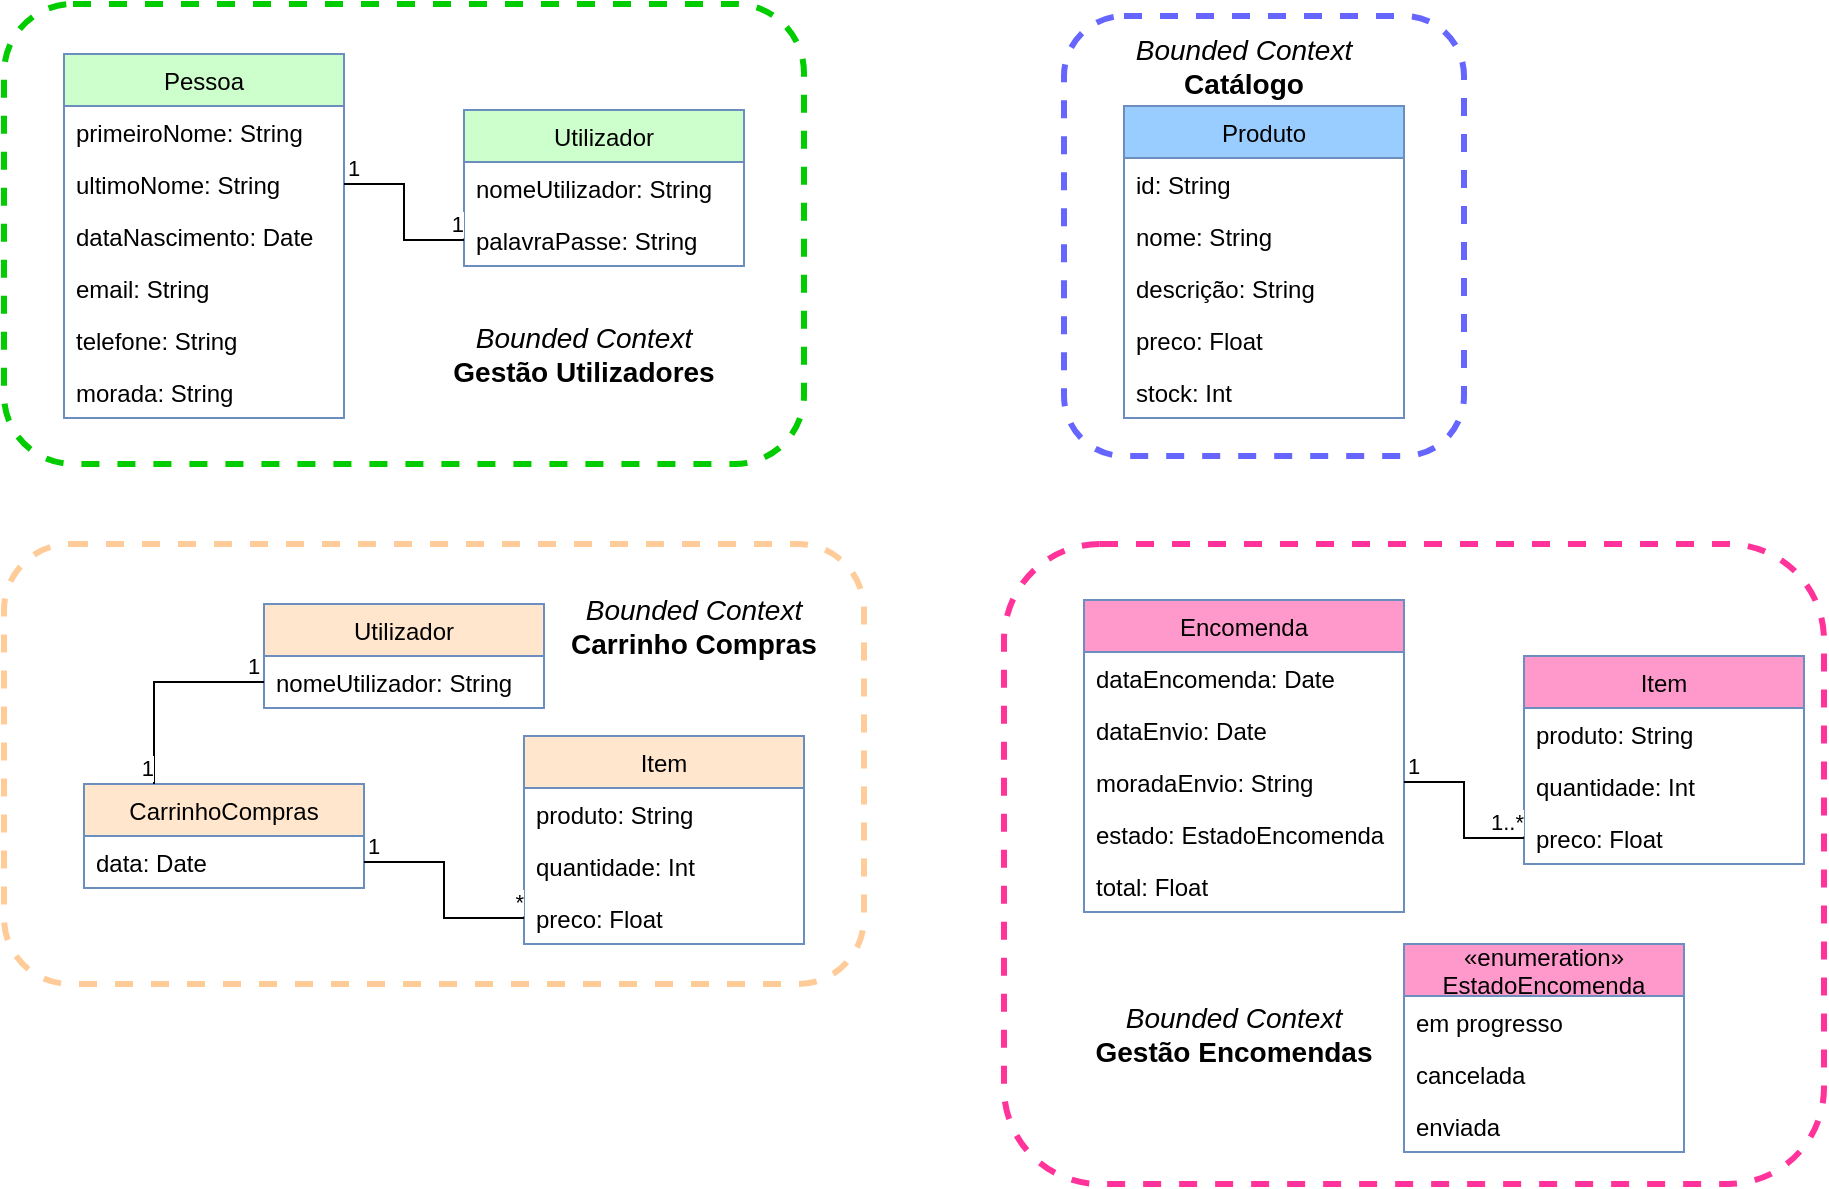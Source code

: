 <mxfile version="16.2.3" type="device"><diagram id="HAWW4lPJJBmsApdbgILV" name="Page-1"><mxGraphModel dx="2272" dy="766" grid="1" gridSize="10" guides="1" tooltips="1" connect="1" arrows="1" fold="1" page="1" pageScale="1" pageWidth="850" pageHeight="1100" math="0" shadow="0"><root><mxCell id="0"/><mxCell id="1" parent="0"/><mxCell id="EcJukMezjlLWtFQH1p5A-24" value="" style="rounded=1;whiteSpace=wrap;html=1;dashed=1;strokeColor=#FF3399;strokeWidth=3;" vertex="1" parent="1"><mxGeometry x="20" y="350" width="410" height="320" as="geometry"/></mxCell><mxCell id="EcJukMezjlLWtFQH1p5A-23" value="" style="rounded=1;whiteSpace=wrap;html=1;dashed=1;strokeColor=#6666FF;strokeWidth=3;" vertex="1" parent="1"><mxGeometry x="50" y="86" width="200" height="220" as="geometry"/></mxCell><mxCell id="EcJukMezjlLWtFQH1p5A-9" value="" style="rounded=1;whiteSpace=wrap;html=1;dashed=1;strokeColor=#FFCC99;strokeWidth=3;" vertex="1" parent="1"><mxGeometry x="-480" y="350" width="430" height="220" as="geometry"/></mxCell><mxCell id="EcJukMezjlLWtFQH1p5A-1" value="" style="rounded=1;whiteSpace=wrap;html=1;strokeWidth=3;strokeColor=#00CC00;dashed=1;" vertex="1" parent="1"><mxGeometry x="-480" y="80" width="400" height="230" as="geometry"/></mxCell><mxCell id="piY6pBY2zMIQ022k2JIe-1" value="Produto" style="swimlane;fontStyle=0;childLayout=stackLayout;horizontal=1;startSize=26;fillColor=#99CCFF;horizontalStack=0;resizeParent=1;resizeParentMax=0;resizeLast=0;collapsible=1;marginBottom=0;strokeColor=#6c8ebf;" parent="1" vertex="1"><mxGeometry x="80" y="131" width="140" height="156" as="geometry"/></mxCell><mxCell id="EcJukMezjlLWtFQH1p5A-21" value="id: String" style="text;strokeColor=none;fillColor=none;align=left;verticalAlign=top;spacingLeft=4;spacingRight=4;overflow=hidden;rotatable=0;points=[[0,0.5],[1,0.5]];portConstraint=eastwest;dashed=1;" vertex="1" parent="piY6pBY2zMIQ022k2JIe-1"><mxGeometry y="26" width="140" height="26" as="geometry"/></mxCell><mxCell id="piY6pBY2zMIQ022k2JIe-3" value="nome: String" style="text;strokeColor=none;fillColor=none;align=left;verticalAlign=top;spacingLeft=4;spacingRight=4;overflow=hidden;rotatable=0;points=[[0,0.5],[1,0.5]];portConstraint=eastwest;" parent="piY6pBY2zMIQ022k2JIe-1" vertex="1"><mxGeometry y="52" width="140" height="26" as="geometry"/></mxCell><mxCell id="piY6pBY2zMIQ022k2JIe-4" value="descrição: String" style="text;strokeColor=none;fillColor=none;align=left;verticalAlign=top;spacingLeft=4;spacingRight=4;overflow=hidden;rotatable=0;points=[[0,0.5],[1,0.5]];portConstraint=eastwest;" parent="piY6pBY2zMIQ022k2JIe-1" vertex="1"><mxGeometry y="78" width="140" height="26" as="geometry"/></mxCell><mxCell id="piY6pBY2zMIQ022k2JIe-20" value="preco: Float" style="text;strokeColor=none;fillColor=none;align=left;verticalAlign=top;spacingLeft=4;spacingRight=4;overflow=hidden;rotatable=0;points=[[0,0.5],[1,0.5]];portConstraint=eastwest;" parent="piY6pBY2zMIQ022k2JIe-1" vertex="1"><mxGeometry y="104" width="140" height="26" as="geometry"/></mxCell><mxCell id="piY6pBY2zMIQ022k2JIe-40" value="stock: Int" style="text;strokeColor=none;fillColor=none;align=left;verticalAlign=top;spacingLeft=4;spacingRight=4;overflow=hidden;rotatable=0;points=[[0,0.5],[1,0.5]];portConstraint=eastwest;" parent="piY6pBY2zMIQ022k2JIe-1" vertex="1"><mxGeometry y="130" width="140" height="26" as="geometry"/></mxCell><mxCell id="piY6pBY2zMIQ022k2JIe-5" value="Utilizador" style="swimlane;fontStyle=0;childLayout=stackLayout;horizontal=1;startSize=26;fillColor=#CCFFCC;horizontalStack=0;resizeParent=1;resizeParentMax=0;resizeLast=0;collapsible=1;marginBottom=0;strokeColor=#6c8ebf;" parent="1" vertex="1"><mxGeometry x="-250" y="133" width="140" height="78" as="geometry"/></mxCell><mxCell id="piY6pBY2zMIQ022k2JIe-7" value="nomeUtilizador: String" style="text;strokeColor=none;fillColor=none;align=left;verticalAlign=top;spacingLeft=4;spacingRight=4;overflow=hidden;rotatable=0;points=[[0,0.5],[1,0.5]];portConstraint=eastwest;" parent="piY6pBY2zMIQ022k2JIe-5" vertex="1"><mxGeometry y="26" width="140" height="26" as="geometry"/></mxCell><mxCell id="piY6pBY2zMIQ022k2JIe-8" value="palavraPasse: String" style="text;strokeColor=none;fillColor=none;align=left;verticalAlign=top;spacingLeft=4;spacingRight=4;overflow=hidden;rotatable=0;points=[[0,0.5],[1,0.5]];portConstraint=eastwest;" parent="piY6pBY2zMIQ022k2JIe-5" vertex="1"><mxGeometry y="52" width="140" height="26" as="geometry"/></mxCell><mxCell id="piY6pBY2zMIQ022k2JIe-9" value="Pessoa" style="swimlane;fontStyle=0;childLayout=stackLayout;horizontal=1;startSize=26;fillColor=#CCFFCC;horizontalStack=0;resizeParent=1;resizeParentMax=0;resizeLast=0;collapsible=1;marginBottom=0;strokeColor=#6c8ebf;" parent="1" vertex="1"><mxGeometry x="-450" y="105" width="140" height="182" as="geometry"/></mxCell><mxCell id="piY6pBY2zMIQ022k2JIe-10" value="primeiroNome: String" style="text;strokeColor=none;fillColor=none;align=left;verticalAlign=top;spacingLeft=4;spacingRight=4;overflow=hidden;rotatable=0;points=[[0,0.5],[1,0.5]];portConstraint=eastwest;" parent="piY6pBY2zMIQ022k2JIe-9" vertex="1"><mxGeometry y="26" width="140" height="26" as="geometry"/></mxCell><mxCell id="piY6pBY2zMIQ022k2JIe-11" value="ultimoNome: String" style="text;strokeColor=none;fillColor=none;align=left;verticalAlign=top;spacingLeft=4;spacingRight=4;overflow=hidden;rotatable=0;points=[[0,0.5],[1,0.5]];portConstraint=eastwest;" parent="piY6pBY2zMIQ022k2JIe-9" vertex="1"><mxGeometry y="52" width="140" height="26" as="geometry"/></mxCell><mxCell id="piY6pBY2zMIQ022k2JIe-13" value="dataNascimento: Date" style="text;strokeColor=none;fillColor=none;align=left;verticalAlign=top;spacingLeft=4;spacingRight=4;overflow=hidden;rotatable=0;points=[[0,0.5],[1,0.5]];portConstraint=eastwest;" parent="piY6pBY2zMIQ022k2JIe-9" vertex="1"><mxGeometry y="78" width="140" height="26" as="geometry"/></mxCell><mxCell id="piY6pBY2zMIQ022k2JIe-12" value="email: String" style="text;strokeColor=none;fillColor=none;align=left;verticalAlign=top;spacingLeft=4;spacingRight=4;overflow=hidden;rotatable=0;points=[[0,0.5],[1,0.5]];portConstraint=eastwest;" parent="piY6pBY2zMIQ022k2JIe-9" vertex="1"><mxGeometry y="104" width="140" height="26" as="geometry"/></mxCell><mxCell id="piY6pBY2zMIQ022k2JIe-37" value="telefone: String" style="text;strokeColor=none;fillColor=none;align=left;verticalAlign=top;spacingLeft=4;spacingRight=4;overflow=hidden;rotatable=0;points=[[0,0.5],[1,0.5]];portConstraint=eastwest;" parent="piY6pBY2zMIQ022k2JIe-9" vertex="1"><mxGeometry y="130" width="140" height="26" as="geometry"/></mxCell><mxCell id="piY6pBY2zMIQ022k2JIe-19" value="morada: String" style="text;strokeColor=none;fillColor=none;align=left;verticalAlign=top;spacingLeft=4;spacingRight=4;overflow=hidden;rotatable=0;points=[[0,0.5],[1,0.5]];portConstraint=eastwest;" parent="piY6pBY2zMIQ022k2JIe-9" vertex="1"><mxGeometry y="156" width="140" height="26" as="geometry"/></mxCell><mxCell id="piY6pBY2zMIQ022k2JIe-21" value="CarrinhoCompras" style="swimlane;fontStyle=0;childLayout=stackLayout;horizontal=1;startSize=26;fillColor=#FFE6CC;horizontalStack=0;resizeParent=1;resizeParentMax=0;resizeLast=0;collapsible=1;marginBottom=0;strokeColor=#6c8ebf;" parent="1" vertex="1"><mxGeometry x="-440" y="470" width="140" height="52" as="geometry"/></mxCell><mxCell id="piY6pBY2zMIQ022k2JIe-22" value="data: Date" style="text;strokeColor=none;fillColor=none;align=left;verticalAlign=top;spacingLeft=4;spacingRight=4;overflow=hidden;rotatable=0;points=[[0,0.5],[1,0.5]];portConstraint=eastwest;" parent="piY6pBY2zMIQ022k2JIe-21" vertex="1"><mxGeometry y="26" width="140" height="26" as="geometry"/></mxCell><mxCell id="piY6pBY2zMIQ022k2JIe-25" value="Encomenda" style="swimlane;fontStyle=0;childLayout=stackLayout;horizontal=1;startSize=26;fillColor=#FF99CC;horizontalStack=0;resizeParent=1;resizeParentMax=0;resizeLast=0;collapsible=1;marginBottom=0;strokeColor=#6c8ebf;" parent="1" vertex="1"><mxGeometry x="60" y="378" width="160" height="156" as="geometry"/></mxCell><mxCell id="piY6pBY2zMIQ022k2JIe-26" value="dataEncomenda: Date" style="text;strokeColor=none;fillColor=none;align=left;verticalAlign=top;spacingLeft=4;spacingRight=4;overflow=hidden;rotatable=0;points=[[0,0.5],[1,0.5]];portConstraint=eastwest;" parent="piY6pBY2zMIQ022k2JIe-25" vertex="1"><mxGeometry y="26" width="160" height="26" as="geometry"/></mxCell><mxCell id="piY6pBY2zMIQ022k2JIe-38" value="dataEnvio: Date" style="text;strokeColor=none;fillColor=none;align=left;verticalAlign=top;spacingLeft=4;spacingRight=4;overflow=hidden;rotatable=0;points=[[0,0.5],[1,0.5]];portConstraint=eastwest;" parent="piY6pBY2zMIQ022k2JIe-25" vertex="1"><mxGeometry y="52" width="160" height="26" as="geometry"/></mxCell><mxCell id="piY6pBY2zMIQ022k2JIe-39" value="moradaEnvio: String" style="text;strokeColor=none;fillColor=none;align=left;verticalAlign=top;spacingLeft=4;spacingRight=4;overflow=hidden;rotatable=0;points=[[0,0.5],[1,0.5]];portConstraint=eastwest;" parent="piY6pBY2zMIQ022k2JIe-25" vertex="1"><mxGeometry y="78" width="160" height="26" as="geometry"/></mxCell><mxCell id="piY6pBY2zMIQ022k2JIe-27" value="estado: EstadoEncomenda" style="text;strokeColor=none;fillColor=none;align=left;verticalAlign=top;spacingLeft=4;spacingRight=4;overflow=hidden;rotatable=0;points=[[0,0.5],[1,0.5]];portConstraint=eastwest;" parent="piY6pBY2zMIQ022k2JIe-25" vertex="1"><mxGeometry y="104" width="160" height="26" as="geometry"/></mxCell><mxCell id="piY6pBY2zMIQ022k2JIe-28" value="total: Float" style="text;strokeColor=none;fillColor=none;align=left;verticalAlign=top;spacingLeft=4;spacingRight=4;overflow=hidden;rotatable=0;points=[[0,0.5],[1,0.5]];portConstraint=eastwest;" parent="piY6pBY2zMIQ022k2JIe-25" vertex="1"><mxGeometry y="130" width="160" height="26" as="geometry"/></mxCell><mxCell id="piY6pBY2zMIQ022k2JIe-29" value="«enumeration»&#10;EstadoEncomenda" style="swimlane;fontStyle=0;childLayout=stackLayout;horizontal=1;startSize=26;fillColor=#FF99CC;horizontalStack=0;resizeParent=1;resizeParentMax=0;resizeLast=0;collapsible=1;marginBottom=0;strokeColor=#6c8ebf;" parent="1" vertex="1"><mxGeometry x="220" y="550" width="140" height="104" as="geometry"/></mxCell><mxCell id="piY6pBY2zMIQ022k2JIe-30" value="em progresso" style="text;strokeColor=none;fillColor=none;align=left;verticalAlign=top;spacingLeft=4;spacingRight=4;overflow=hidden;rotatable=0;points=[[0,0.5],[1,0.5]];portConstraint=eastwest;" parent="piY6pBY2zMIQ022k2JIe-29" vertex="1"><mxGeometry y="26" width="140" height="26" as="geometry"/></mxCell><mxCell id="piY6pBY2zMIQ022k2JIe-41" value="cancelada" style="text;strokeColor=none;fillColor=none;align=left;verticalAlign=top;spacingLeft=4;spacingRight=4;overflow=hidden;rotatable=0;points=[[0,0.5],[1,0.5]];portConstraint=eastwest;" parent="piY6pBY2zMIQ022k2JIe-29" vertex="1"><mxGeometry y="52" width="140" height="26" as="geometry"/></mxCell><mxCell id="piY6pBY2zMIQ022k2JIe-31" value="enviada" style="text;strokeColor=none;fillColor=none;align=left;verticalAlign=top;spacingLeft=4;spacingRight=4;overflow=hidden;rotatable=0;points=[[0,0.5],[1,0.5]];portConstraint=eastwest;" parent="piY6pBY2zMIQ022k2JIe-29" vertex="1"><mxGeometry y="78" width="140" height="26" as="geometry"/></mxCell><mxCell id="piY6pBY2zMIQ022k2JIe-33" value="Item" style="swimlane;fontStyle=0;childLayout=stackLayout;horizontal=1;startSize=26;fillColor=#FFE6CC;horizontalStack=0;resizeParent=1;resizeParentMax=0;resizeLast=0;collapsible=1;marginBottom=0;strokeColor=#6c8ebf;" parent="1" vertex="1"><mxGeometry x="-220" y="446" width="140" height="104" as="geometry"/></mxCell><mxCell id="EcJukMezjlLWtFQH1p5A-22" value="produto: String" style="text;strokeColor=none;fillColor=none;align=left;verticalAlign=top;spacingLeft=4;spacingRight=4;overflow=hidden;rotatable=0;points=[[0,0.5],[1,0.5]];portConstraint=eastwest;dashed=1;" vertex="1" parent="piY6pBY2zMIQ022k2JIe-33"><mxGeometry y="26" width="140" height="26" as="geometry"/></mxCell><mxCell id="piY6pBY2zMIQ022k2JIe-34" value="quantidade: Int" style="text;strokeColor=none;fillColor=none;align=left;verticalAlign=top;spacingLeft=4;spacingRight=4;overflow=hidden;rotatable=0;points=[[0,0.5],[1,0.5]];portConstraint=eastwest;" parent="piY6pBY2zMIQ022k2JIe-33" vertex="1"><mxGeometry y="52" width="140" height="26" as="geometry"/></mxCell><mxCell id="piY6pBY2zMIQ022k2JIe-36" value="preco: Float" style="text;strokeColor=none;fillColor=none;align=left;verticalAlign=top;spacingLeft=4;spacingRight=4;overflow=hidden;rotatable=0;points=[[0,0.5],[1,0.5]];portConstraint=eastwest;" parent="piY6pBY2zMIQ022k2JIe-33" vertex="1"><mxGeometry y="78" width="140" height="26" as="geometry"/></mxCell><mxCell id="piY6pBY2zMIQ022k2JIe-42" value="" style="endArrow=none;html=1;edgeStyle=orthogonalEdgeStyle;rounded=0;exitX=1;exitY=0.5;exitDx=0;exitDy=0;entryX=0;entryY=0.5;entryDx=0;entryDy=0;" parent="1" source="piY6pBY2zMIQ022k2JIe-11" target="piY6pBY2zMIQ022k2JIe-8" edge="1"><mxGeometry relative="1" as="geometry"><mxPoint x="-90" y="355" as="sourcePoint"/><mxPoint x="70" y="355" as="targetPoint"/></mxGeometry></mxCell><mxCell id="piY6pBY2zMIQ022k2JIe-43" value="1" style="edgeLabel;resizable=0;html=1;align=left;verticalAlign=bottom;" parent="piY6pBY2zMIQ022k2JIe-42" connectable="0" vertex="1"><mxGeometry x="-1" relative="1" as="geometry"/></mxCell><mxCell id="piY6pBY2zMIQ022k2JIe-44" value="1" style="edgeLabel;resizable=0;html=1;align=right;verticalAlign=bottom;" parent="piY6pBY2zMIQ022k2JIe-42" connectable="0" vertex="1"><mxGeometry x="1" relative="1" as="geometry"/></mxCell><mxCell id="EcJukMezjlLWtFQH1p5A-2" value="Utilizador" style="swimlane;fontStyle=0;childLayout=stackLayout;horizontal=1;startSize=26;fillColor=#FFE6CC;horizontalStack=0;resizeParent=1;resizeParentMax=0;resizeLast=0;collapsible=1;marginBottom=0;strokeColor=#6c8ebf;" vertex="1" parent="1"><mxGeometry x="-350" y="380" width="140" height="52" as="geometry"/></mxCell><mxCell id="EcJukMezjlLWtFQH1p5A-3" value="nomeUtilizador: String" style="text;strokeColor=none;fillColor=none;align=left;verticalAlign=top;spacingLeft=4;spacingRight=4;overflow=hidden;rotatable=0;points=[[0,0.5],[1,0.5]];portConstraint=eastwest;" vertex="1" parent="EcJukMezjlLWtFQH1p5A-2"><mxGeometry y="26" width="140" height="26" as="geometry"/></mxCell><mxCell id="EcJukMezjlLWtFQH1p5A-12" value="Item" style="swimlane;fontStyle=0;childLayout=stackLayout;horizontal=1;startSize=26;fillColor=#FF99CC;horizontalStack=0;resizeParent=1;resizeParentMax=0;resizeLast=0;collapsible=1;marginBottom=0;strokeColor=#6c8ebf;" vertex="1" parent="1"><mxGeometry x="280" y="406" width="140" height="104" as="geometry"/></mxCell><mxCell id="EcJukMezjlLWtFQH1p5A-28" value="produto: String" style="text;strokeColor=none;fillColor=none;align=left;verticalAlign=top;spacingLeft=4;spacingRight=4;overflow=hidden;rotatable=0;points=[[0,0.5],[1,0.5]];portConstraint=eastwest;dashed=1;" vertex="1" parent="EcJukMezjlLWtFQH1p5A-12"><mxGeometry y="26" width="140" height="26" as="geometry"/></mxCell><mxCell id="EcJukMezjlLWtFQH1p5A-13" value="quantidade: Int" style="text;strokeColor=none;fillColor=none;align=left;verticalAlign=top;spacingLeft=4;spacingRight=4;overflow=hidden;rotatable=0;points=[[0,0.5],[1,0.5]];portConstraint=eastwest;" vertex="1" parent="EcJukMezjlLWtFQH1p5A-12"><mxGeometry y="52" width="140" height="26" as="geometry"/></mxCell><mxCell id="EcJukMezjlLWtFQH1p5A-14" value="preco: Float" style="text;strokeColor=none;fillColor=none;align=left;verticalAlign=top;spacingLeft=4;spacingRight=4;overflow=hidden;rotatable=0;points=[[0,0.5],[1,0.5]];portConstraint=eastwest;" vertex="1" parent="EcJukMezjlLWtFQH1p5A-12"><mxGeometry y="78" width="140" height="26" as="geometry"/></mxCell><mxCell id="EcJukMezjlLWtFQH1p5A-15" value="" style="endArrow=none;html=1;edgeStyle=orthogonalEdgeStyle;rounded=0;exitX=0;exitY=0.5;exitDx=0;exitDy=0;entryX=0.25;entryY=0;entryDx=0;entryDy=0;" edge="1" parent="1" source="EcJukMezjlLWtFQH1p5A-3" target="piY6pBY2zMIQ022k2JIe-21"><mxGeometry relative="1" as="geometry"><mxPoint x="-60" y="390" as="sourcePoint"/><mxPoint x="100" y="390" as="targetPoint"/></mxGeometry></mxCell><mxCell id="EcJukMezjlLWtFQH1p5A-16" value="1" style="edgeLabel;resizable=0;html=1;align=left;verticalAlign=bottom;dashed=1;strokeColor=#FF9999;strokeWidth=3;" connectable="0" vertex="1" parent="EcJukMezjlLWtFQH1p5A-15"><mxGeometry x="-1" relative="1" as="geometry"><mxPoint x="-10" as="offset"/></mxGeometry></mxCell><mxCell id="EcJukMezjlLWtFQH1p5A-17" value="1" style="edgeLabel;resizable=0;html=1;align=right;verticalAlign=bottom;dashed=1;strokeColor=#FF9999;strokeWidth=3;" connectable="0" vertex="1" parent="EcJukMezjlLWtFQH1p5A-15"><mxGeometry x="1" relative="1" as="geometry"/></mxCell><mxCell id="EcJukMezjlLWtFQH1p5A-18" value="" style="endArrow=none;html=1;edgeStyle=orthogonalEdgeStyle;rounded=0;exitX=1;exitY=0.5;exitDx=0;exitDy=0;entryX=0;entryY=0.5;entryDx=0;entryDy=0;" edge="1" parent="1" source="piY6pBY2zMIQ022k2JIe-22" target="piY6pBY2zMIQ022k2JIe-36"><mxGeometry relative="1" as="geometry"><mxPoint x="-60" y="390" as="sourcePoint"/><mxPoint x="100" y="390" as="targetPoint"/></mxGeometry></mxCell><mxCell id="EcJukMezjlLWtFQH1p5A-19" value="1" style="edgeLabel;resizable=0;html=1;align=left;verticalAlign=bottom;dashed=1;strokeColor=#FF9999;strokeWidth=3;" connectable="0" vertex="1" parent="EcJukMezjlLWtFQH1p5A-18"><mxGeometry x="-1" relative="1" as="geometry"/></mxCell><mxCell id="EcJukMezjlLWtFQH1p5A-20" value="*" style="edgeLabel;resizable=0;html=1;align=right;verticalAlign=bottom;dashed=1;strokeColor=#FF9999;strokeWidth=3;" connectable="0" vertex="1" parent="EcJukMezjlLWtFQH1p5A-18"><mxGeometry x="1" relative="1" as="geometry"/></mxCell><mxCell id="EcJukMezjlLWtFQH1p5A-29" value="" style="endArrow=none;html=1;edgeStyle=orthogonalEdgeStyle;rounded=0;exitX=1;exitY=0.5;exitDx=0;exitDy=0;entryX=0;entryY=0.5;entryDx=0;entryDy=0;" edge="1" parent="1" source="piY6pBY2zMIQ022k2JIe-39" target="EcJukMezjlLWtFQH1p5A-14"><mxGeometry relative="1" as="geometry"><mxPoint x="-170" y="402" as="sourcePoint"/><mxPoint x="-10" y="402" as="targetPoint"/></mxGeometry></mxCell><mxCell id="EcJukMezjlLWtFQH1p5A-30" value="1" style="edgeLabel;resizable=0;html=1;align=left;verticalAlign=bottom;dashed=1;strokeColor=#FF9999;strokeWidth=3;" connectable="0" vertex="1" parent="EcJukMezjlLWtFQH1p5A-29"><mxGeometry x="-1" relative="1" as="geometry"/></mxCell><mxCell id="EcJukMezjlLWtFQH1p5A-31" value="1..*" style="edgeLabel;resizable=0;html=1;align=right;verticalAlign=bottom;dashed=1;strokeColor=#FF9999;strokeWidth=3;" connectable="0" vertex="1" parent="EcJukMezjlLWtFQH1p5A-29"><mxGeometry x="1" relative="1" as="geometry"/></mxCell><mxCell id="EcJukMezjlLWtFQH1p5A-33" value="&lt;font style=&quot;font-size: 14px&quot;&gt;&lt;i&gt;Bounded Context &lt;/i&gt;&lt;b&gt;Gestão Utilizadores&lt;/b&gt;&lt;/font&gt;" style="text;html=1;strokeColor=none;fillColor=none;align=center;verticalAlign=middle;whiteSpace=wrap;rounded=0;dashed=1;" vertex="1" parent="1"><mxGeometry x="-260" y="240" width="140" height="30" as="geometry"/></mxCell><mxCell id="EcJukMezjlLWtFQH1p5A-34" value="&lt;font style=&quot;font-size: 14px&quot;&gt;&lt;i&gt;Bounded Context &lt;/i&gt;&lt;b&gt;Catálogo&lt;/b&gt;&lt;/font&gt;" style="text;html=1;strokeColor=none;fillColor=none;align=center;verticalAlign=middle;whiteSpace=wrap;rounded=0;dashed=1;" vertex="1" parent="1"><mxGeometry x="80" y="96" width="120" height="30" as="geometry"/></mxCell><mxCell id="EcJukMezjlLWtFQH1p5A-35" value="&lt;font style=&quot;font-size: 14px&quot;&gt;&lt;i&gt;Bounded Context &lt;/i&gt;&lt;b&gt;Carrinho Compras&lt;/b&gt;&lt;/font&gt;" style="text;html=1;strokeColor=none;fillColor=none;align=center;verticalAlign=middle;whiteSpace=wrap;rounded=0;dashed=1;" vertex="1" parent="1"><mxGeometry x="-200" y="376" width="130" height="30" as="geometry"/></mxCell><mxCell id="EcJukMezjlLWtFQH1p5A-36" value="&lt;font style=&quot;font-size: 14px&quot;&gt;&lt;i&gt;Bounded Context &lt;/i&gt;&lt;b&gt;Gestão Encomendas&lt;/b&gt;&lt;/font&gt;" style="text;html=1;strokeColor=none;fillColor=none;align=center;verticalAlign=middle;whiteSpace=wrap;rounded=0;dashed=1;" vertex="1" parent="1"><mxGeometry x="60" y="580" width="150" height="30" as="geometry"/></mxCell></root></mxGraphModel></diagram></mxfile>